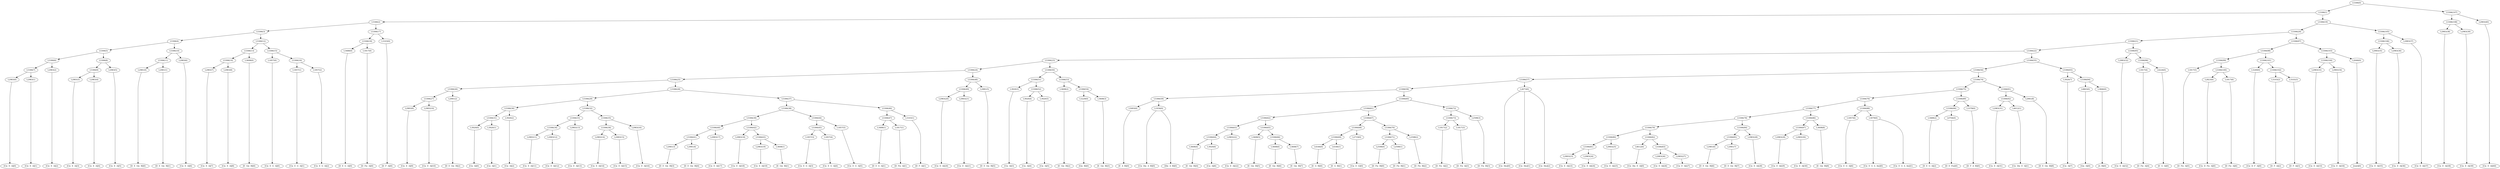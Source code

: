 digraph sample{
"L2983(0)"->"[Cis  E  A](0)"
"L2983(1)"->"[Cis  E  A](1)"
"L5306(7)"->"L2983(0)"
"L5306(7)"->"L2983(1)"
"L2983(2)"->"[Cis  E  A](2)"
"L5306(6)"->"L5306(7)"
"L5306(6)"->"L2983(2)"
"L2983(3)"->"[Cis  E  A](3)"
"L2983(4)"->"[Cis  E  A](4)"
"L5306(9)"->"L2983(3)"
"L5306(9)"->"L2983(4)"
"L2983(5)"->"[Cis  E  A](5)"
"L5306(8)"->"L5306(9)"
"L5306(8)"->"L2983(5)"
"L5306(5)"->"L5306(6)"
"L5306(5)"->"L5306(8)"
"L2981(0)"->"[D  E  Gis  B](0)"
"L2981(1)"->"[D  E  Gis  B](1)"
"L5306(11)"->"L2981(0)"
"L5306(11)"->"L2981(1)"
"L2983(6)"->"[Cis  E  A](6)"
"L5306(10)"->"L5306(11)"
"L5306(10)"->"L2983(6)"
"L5306(4)"->"L5306(5)"
"L5306(4)"->"L5306(10)"
"L2983(7)"->"[Cis  E  A](7)"
"L2983(8)"->"[Cis  E  A](8)"
"L5306(14)"->"L2983(7)"
"L5306(14)"->"L2983(8)"
"L3608(0)"->"[E  Gis  B](0)"
"L5306(13)"->"L5306(14)"
"L5306(13)"->"L3608(0)"
"L1857(0)"->"[Cis  E  G  A](0)"
"L1857(1)"->"[Cis  E  G  A](1)"
"L1857(2)"->"[Cis  E  G  A](2)"
"L5306(16)"->"L1857(1)"
"L5306(16)"->"L1857(2)"
"L5306(15)"->"L1857(0)"
"L5306(15)"->"L5306(16)"
"L5306(12)"->"L5306(13)"
"L5306(12)"->"L5306(15)"
"L5306(3)"->"L5306(4)"
"L5306(3)"->"L5306(12)"
"L3488(0)"->"[D  E  G  A](0)"
"L1817(0)"->"[D  Fis  A](0)"
"L5306(18)"->"L3488(0)"
"L5306(18)"->"L1817(0)"
"L3103(0)"->"[D  F  A](0)"
"L5306(17)"->"L5306(18)"
"L5306(17)"->"L3103(0)"
"L5306(2)"->"L5306(3)"
"L5306(2)"->"L5306(17)"
"L2983(9)"->"[Cis  E  A](9)"
"L2983(10)"->"[Cis  E  A](10)"
"L5306(27)"->"L2983(9)"
"L5306(27)"->"L2983(10)"
"L2981(2)"->"[D  E  Gis  B](2)"
"L5306(26)"->"L5306(27)"
"L5306(26)"->"L2981(2)"
"L3920(0)"->"[Cis  A](0)"
"L3920(1)"->"[Cis  A](1)"
"L5306(31)"->"L3920(0)"
"L5306(31)"->"L3920(1)"
"L3920(2)"->"[Cis  A](2)"
"L5306(30)"->"L5306(31)"
"L5306(30)"->"L3920(2)"
"L2983(11)"->"[Cis  E  A](11)"
"L2983(12)"->"[Cis  E  A](12)"
"L5306(34)"->"L2983(11)"
"L5306(34)"->"L2983(12)"
"L2983(13)"->"[Cis  E  A](13)"
"L5306(33)"->"L5306(34)"
"L5306(33)"->"L2983(13)"
"L2983(14)"->"[Cis  E  A](14)"
"L2983(15)"->"[Cis  E  A](15)"
"L5306(36)"->"L2983(14)"
"L5306(36)"->"L2983(15)"
"L2983(16)"->"[Cis  E  A](16)"
"L5306(35)"->"L5306(36)"
"L5306(35)"->"L2983(16)"
"L5306(32)"->"L5306(33)"
"L5306(32)"->"L5306(35)"
"L5306(29)"->"L5306(30)"
"L5306(29)"->"L5306(32)"
"L2981(3)"->"[D  E  Gis  B](3)"
"L2981(4)"->"[D  E  Gis  B](4)"
"L5306(41)"->"L2981(3)"
"L5306(41)"->"L2981(4)"
"L2983(17)"->"[Cis  E  A](17)"
"L5306(40)"->"L5306(41)"
"L5306(40)"->"L2983(17)"
"L2983(18)"->"[Cis  E  A](18)"
"L2983(19)"->"[Cis  E  A](19)"
"L3608(1)"->"[E  Gis  B](1)"
"L5306(43)"->"L2983(19)"
"L5306(43)"->"L3608(1)"
"L5306(42)"->"L2983(18)"
"L5306(42)"->"L5306(43)"
"L5306(39)"->"L5306(40)"
"L5306(39)"->"L5306(42)"
"L1857(3)"->"[Cis  E  G  A](3)"
"L1857(4)"->"[Cis  E  G  A](4)"
"L5306(45)"->"L1857(3)"
"L5306(45)"->"L1857(4)"
"L1857(5)"->"[Cis  E  G  A](5)"
"L5306(44)"->"L5306(45)"
"L5306(44)"->"L1857(5)"
"L5306(38)"->"L5306(39)"
"L5306(38)"->"L5306(44)"
"L3488(1)"->"[D  E  G  A](1)"
"L1817(1)"->"[D  Fis  A](1)"
"L5306(47)"->"L3488(1)"
"L5306(47)"->"L1817(1)"
"L3103(1)"->"[D  F  A](1)"
"L5306(46)"->"L5306(47)"
"L5306(46)"->"L3103(1)"
"L5306(37)"->"L5306(38)"
"L5306(37)"->"L5306(46)"
"L5306(28)"->"L5306(29)"
"L5306(28)"->"L5306(37)"
"L5306(25)"->"L5306(26)"
"L5306(25)"->"L5306(28)"
"L2983(20)"->"[Cis  E  A](20)"
"L2983(21)"->"[Cis  E  A](21)"
"L5306(49)"->"L2983(20)"
"L5306(49)"->"L2983(21)"
"L2981(5)"->"[D  E  Gis  B](5)"
"L5306(48)"->"L5306(49)"
"L5306(48)"->"L2981(5)"
"L5306(24)"->"L5306(25)"
"L5306(24)"->"L5306(48)"
"L3920(3)"->"[Cis  A](3)"
"L3920(4)"->"[Cis  A](4)"
"L3920(5)"->"[Cis  A](5)"
"L5306(52)"->"L3920(4)"
"L5306(52)"->"L3920(5)"
"L5306(51)"->"L3920(3)"
"L5306(51)"->"L5306(52)"
"L3608(2)"->"[E  Gis  B](2)"
"L3229(0)"->"[Gis  B](0)"
"L3608(3)"->"[E  Gis  B](3)"
"L5306(54)"->"L3229(0)"
"L5306(54)"->"L3608(3)"
"L5306(53)"->"L3608(2)"
"L5306(53)"->"L5306(54)"
"L5306(50)"->"L5306(51)"
"L5306(50)"->"L5306(53)"
"L5306(23)"->"L5306(24)"
"L5306(23)"->"L5306(50)"
"L5093(0)"->"[E  A  B](0)"
"L1934(0)"->"[Cis  Dis  A  B](0)"
"L1934(0)"->"[Dis  A  B](0)"
"L5306(59)"->"L5093(0)"
"L5306(59)"->"L1934(0)"
"L3608(4)"->"[E  Gis  B](4)"
"L3920(6)"->"[Cis  A](6)"
"L5306(64)"->"L3608(4)"
"L5306(64)"->"L3920(6)"
"L2983(22)"->"[Cis  E  A](22)"
"L5306(63)"->"L5306(64)"
"L5306(63)"->"L2983(22)"
"L3608(5)"->"[E  Gis  B](5)"
"L3608(6)"->"[E  Gis  B](6)"
"L3608(7)"->"[E  Gis  B](7)"
"L5306(66)"->"L3608(6)"
"L5306(66)"->"L3608(7)"
"L5306(65)"->"L3608(5)"
"L5306(65)"->"L5306(66)"
"L5306(62)"->"L5306(63)"
"L5306(62)"->"L5306(65)"
"L4166(0)"->"[E  G  B](0)"
"L4166(1)"->"[E  G  B](1)"
"L5306(69)"->"L4166(0)"
"L5306(69)"->"L4166(1)"
"L2719(0)"->"[Cis  E  G](0)"
"L5306(68)"->"L5306(69)"
"L5306(68)"->"L2719(0)"
"L2598(0)"->"[D  Fis  B](0)"
"L2598(1)"->"[D  Fis  B](1)"
"L5306(71)"->"L2598(0)"
"L5306(71)"->"L2598(1)"
"L2598(2)"->"[D  Fis  B](2)"
"L5306(70)"->"L5306(71)"
"L5306(70)"->"L2598(2)"
"L5306(67)"->"L5306(68)"
"L5306(67)"->"L5306(70)"
"L5306(61)"->"L5306(62)"
"L5306(61)"->"L5306(67)"
"L1817(2)"->"[D  Fis  A](2)"
"L1817(3)"->"[D  Fis  A](3)"
"L5306(73)"->"L1817(2)"
"L5306(73)"->"L1817(3)"
"L2598(3)"->"[D  Fis  B](3)"
"L5306(72)"->"L5306(73)"
"L5306(72)"->"L2598(3)"
"L5306(60)"->"L5306(61)"
"L5306(60)"->"L5306(72)"
"L5306(58)"->"L5306(59)"
"L5306(58)"->"L5306(60)"
"L2673(0)"->"[Cis  Dis](0)"
"L2673(0)"->"[Cis  Dis](1)"
"L2673(0)"->"[Cis  Dis](2)"
"L5306(57)"->"L5306(58)"
"L5306(57)"->"L2673(0)"
"L2983(23)"->"[Cis  E  A](23)"
"L2983(24)"->"[Cis  E  A](24)"
"L5306(81)"->"L2983(23)"
"L5306(81)"->"L2983(24)"
"L2983(25)"->"[Cis  E  A](25)"
"L5306(80)"->"L5306(81)"
"L5306(80)"->"L2983(25)"
"L4612(0)"->"[Cis  Dis  E  A](0)"
"L2983(26)"->"[Cis  E  A](26)"
"L2983(27)"->"[Cis  E  A](27)"
"L5306(83)"->"L2983(26)"
"L5306(83)"->"L2983(27)"
"L5306(82)"->"L4612(0)"
"L5306(82)"->"L5306(83)"
"L5306(79)"->"L5306(80)"
"L5306(79)"->"L5306(82)"
"L2981(6)"->"[D  E  Gis  B](6)"
"L2981(7)"->"[D  E  Gis  B](7)"
"L5306(85)"->"L2981(6)"
"L5306(85)"->"L2981(7)"
"L2983(28)"->"[Cis  E  A](28)"
"L5306(84)"->"L5306(85)"
"L5306(84)"->"L2983(28)"
"L5306(78)"->"L5306(79)"
"L5306(78)"->"L5306(84)"
"L2983(29)"->"[Cis  E  A](29)"
"L2983(30)"->"[Cis  E  A](30)"
"L5306(87)"->"L2983(29)"
"L5306(87)"->"L2983(30)"
"L3608(8)"->"[E  Gis  B](8)"
"L5306(86)"->"L5306(87)"
"L5306(86)"->"L3608(8)"
"L5306(77)"->"L5306(78)"
"L5306(77)"->"L5306(86)"
"L1857(6)"->"[Cis  E  G  A](6)"
"L3079(0)"->"[Cis  E  G  A  Ais](0)"
"L3079(0)"->"[Cis  E  G  A  Ais](1)"
"L5306(88)"->"L1857(6)"
"L5306(88)"->"L3079(0)"
"L5306(76)"->"L5306(77)"
"L5306(76)"->"L5306(88)"
"L3488(2)"->"[D  E  G  A](2)"
"L4704(0)"->"[D  E  Fis](0)"
"L5306(90)"->"L3488(2)"
"L5306(90)"->"L4704(0)"
"L3378(0)"->"[D  F  A  B](0)"
"L5306(89)"->"L5306(90)"
"L5306(89)"->"L3378(0)"
"L5306(75)"->"L5306(76)"
"L5306(75)"->"L5306(89)"
"L2983(31)"->"[Cis  E  A](31)"
"L4612(1)"->"[Cis  Dis  E  A](1)"
"L5306(92)"->"L2983(31)"
"L5306(92)"->"L4612(1)"
"L2981(8)"->"[D  E  Gis  B](8)"
"L5306(91)"->"L5306(92)"
"L5306(91)"->"L2981(8)"
"L5306(74)"->"L5306(75)"
"L5306(74)"->"L5306(91)"
"L5306(56)"->"L5306(57)"
"L5306(56)"->"L5306(74)"
"L3920(7)"->"[Cis  A](7)"
"L4863(0)"->"[Gis  A](0)"
"L3846(0)"->"[A  B](0)"
"L5306(94)"->"L4863(0)"
"L5306(94)"->"L3846(0)"
"L5306(93)"->"L3920(7)"
"L5306(93)"->"L5306(94)"
"L5306(55)"->"L5306(56)"
"L5306(55)"->"L5306(93)"
"L5306(22)"->"L5306(23)"
"L5306(22)"->"L5306(55)"
"L2983(32)"->"[Cis  E  A](32)"
"L1817(4)"->"[D  Fis  A](4)"
"L4224(0)"->"[E  G  A](0)"
"L5306(96)"->"L1817(4)"
"L5306(96)"->"L4224(0)"
"L5306(95)"->"L2983(32)"
"L5306(95)"->"L5306(96)"
"L5306(21)"->"L5306(22)"
"L5306(21)"->"L5306(95)"
"L1817(5)"->"[D  Fis  A](5)"
"L2823(0)"->"[Cis  D  Fis  A](0)"
"L1817(6)"->"[D  Fis  A](6)"
"L5306(100)"->"L2823(0)"
"L5306(100)"->"L1817(6)"
"L5306(99)"->"L1817(5)"
"L5306(99)"->"L5306(100)"
"L3249(0)"->"[Cis  D  F  A](0)"
"L3103(2)"->"[D  F  A](2)"
"L3103(3)"->"[D  F  A](3)"
"L5306(102)"->"L3103(2)"
"L5306(102)"->"L3103(3)"
"L5306(101)"->"L3249(0)"
"L5306(101)"->"L5306(102)"
"L5306(98)"->"L5306(99)"
"L5306(98)"->"L5306(101)"
"L2983(33)"->"[Cis  E  A](33)"
"L2983(34)"->"[Cis  E  A](34)"
"L5306(104)"->"L2983(33)"
"L5306(104)"->"L2983(34)"
"L2646(0)"->"[rest](0)"
"L5306(103)"->"L5306(104)"
"L5306(103)"->"L2646(0)"
"L5306(97)"->"L5306(98)"
"L5306(97)"->"L5306(103)"
"L5306(20)"->"L5306(21)"
"L5306(20)"->"L5306(97)"
"L2983(35)"->"[Cis  E  A](35)"
"L2983(36)"->"[Cis  E  A](36)"
"L5306(106)"->"L2983(35)"
"L5306(106)"->"L2983(36)"
"L2983(37)"->"[Cis  E  A](37)"
"L5306(105)"->"L5306(106)"
"L5306(105)"->"L2983(37)"
"L5306(19)"->"L5306(20)"
"L5306(19)"->"L5306(105)"
"L5306(1)"->"L5306(2)"
"L5306(1)"->"L5306(19)"
"L2983(38)"->"[Cis  E  A](38)"
"L2983(39)"->"[Cis  E  A](39)"
"L5306(108)"->"L2983(38)"
"L5306(108)"->"L2983(39)"
"L2983(40)"->"[Cis  E  A](40)"
"L5306(107)"->"L5306(108)"
"L5306(107)"->"L2983(40)"
"L5306(0)"->"L5306(1)"
"L5306(0)"->"L5306(107)"
{rank = min; "L5306(0)"}
{rank = same; "L5306(1)"; "L5306(107)";}
{rank = same; "L5306(2)"; "L5306(19)"; "L5306(108)"; "L2983(40)";}
{rank = same; "L5306(3)"; "L5306(17)"; "L5306(20)"; "L5306(105)"; "L2983(38)"; "L2983(39)";}
{rank = same; "L5306(4)"; "L5306(12)"; "L5306(18)"; "L3103(0)"; "L5306(21)"; "L5306(97)"; "L5306(106)"; "L2983(37)";}
{rank = same; "L5306(5)"; "L5306(10)"; "L5306(13)"; "L5306(15)"; "L3488(0)"; "L1817(0)"; "L5306(22)"; "L5306(95)"; "L5306(98)"; "L5306(103)"; "L2983(35)"; "L2983(36)";}
{rank = same; "L5306(6)"; "L5306(8)"; "L5306(11)"; "L2983(6)"; "L5306(14)"; "L3608(0)"; "L1857(0)"; "L5306(16)"; "L5306(23)"; "L5306(55)"; "L2983(32)"; "L5306(96)"; "L5306(99)"; "L5306(101)"; "L5306(104)"; "L2646(0)";}
{rank = same; "L5306(7)"; "L2983(2)"; "L5306(9)"; "L2983(5)"; "L2981(0)"; "L2981(1)"; "L2983(7)"; "L2983(8)"; "L1857(1)"; "L1857(2)"; "L5306(24)"; "L5306(50)"; "L5306(56)"; "L5306(93)"; "L1817(4)"; "L4224(0)"; "L1817(5)"; "L5306(100)"; "L3249(0)"; "L5306(102)"; "L2983(33)"; "L2983(34)";}
{rank = same; "L2983(0)"; "L2983(1)"; "L2983(3)"; "L2983(4)"; "L5306(25)"; "L5306(48)"; "L5306(51)"; "L5306(53)"; "L5306(57)"; "L5306(74)"; "L3920(7)"; "L5306(94)"; "L2823(0)"; "L1817(6)"; "L3103(2)"; "L3103(3)";}
{rank = same; "L5306(26)"; "L5306(28)"; "L5306(49)"; "L2981(5)"; "L3920(3)"; "L5306(52)"; "L3608(2)"; "L5306(54)"; "L5306(58)"; "L2673(0)"; "L5306(75)"; "L5306(91)"; "L4863(0)"; "L3846(0)";}
{rank = same; "L5306(27)"; "L2981(2)"; "L5306(29)"; "L5306(37)"; "L2983(20)"; "L2983(21)"; "L3920(4)"; "L3920(5)"; "L3229(0)"; "L3608(3)"; "L5306(59)"; "L5306(60)"; "L5306(76)"; "L5306(89)"; "L5306(92)"; "L2981(8)";}
{rank = same; "L2983(9)"; "L2983(10)"; "L5306(30)"; "L5306(32)"; "L5306(38)"; "L5306(46)"; "L5093(0)"; "L1934(0)"; "L5306(61)"; "L5306(72)"; "L5306(77)"; "L5306(88)"; "L5306(90)"; "L3378(0)"; "L2983(31)"; "L4612(1)";}
{rank = same; "L5306(31)"; "L3920(2)"; "L5306(33)"; "L5306(35)"; "L5306(39)"; "L5306(44)"; "L5306(47)"; "L3103(1)"; "L5306(62)"; "L5306(67)"; "L5306(73)"; "L2598(3)"; "L5306(78)"; "L5306(86)"; "L1857(6)"; "L3079(0)"; "L3488(2)"; "L4704(0)";}
{rank = same; "L3920(0)"; "L3920(1)"; "L5306(34)"; "L2983(13)"; "L5306(36)"; "L2983(16)"; "L5306(40)"; "L5306(42)"; "L5306(45)"; "L1857(5)"; "L3488(1)"; "L1817(1)"; "L5306(63)"; "L5306(65)"; "L5306(68)"; "L5306(70)"; "L1817(2)"; "L1817(3)"; "L5306(79)"; "L5306(84)"; "L5306(87)"; "L3608(8)";}
{rank = same; "L2983(11)"; "L2983(12)"; "L2983(14)"; "L2983(15)"; "L5306(41)"; "L2983(17)"; "L2983(18)"; "L5306(43)"; "L1857(3)"; "L1857(4)"; "L5306(64)"; "L2983(22)"; "L3608(5)"; "L5306(66)"; "L5306(69)"; "L2719(0)"; "L5306(71)"; "L2598(2)"; "L5306(80)"; "L5306(82)"; "L5306(85)"; "L2983(28)"; "L2983(29)"; "L2983(30)";}
{rank = same; "L2981(3)"; "L2981(4)"; "L2983(19)"; "L3608(1)"; "L3608(4)"; "L3920(6)"; "L3608(6)"; "L3608(7)"; "L4166(0)"; "L4166(1)"; "L2598(0)"; "L2598(1)"; "L5306(81)"; "L2983(25)"; "L4612(0)"; "L5306(83)"; "L2981(6)"; "L2981(7)";}
{rank = same; "L2983(23)"; "L2983(24)"; "L2983(26)"; "L2983(27)";}
{rank = max; "[A  B](0)"; "[Cis  A](0)"; "[Cis  A](1)"; "[Cis  A](2)"; "[Cis  A](3)"; "[Cis  A](4)"; "[Cis  A](5)"; "[Cis  A](6)"; "[Cis  A](7)"; "[Cis  D  F  A](0)"; "[Cis  D  Fis  A](0)"; "[Cis  Dis  A  B](0)"; "[Cis  Dis  E  A](0)"; "[Cis  Dis  E  A](1)"; "[Cis  Dis](0)"; "[Cis  Dis](1)"; "[Cis  Dis](2)"; "[Cis  E  A](0)"; "[Cis  E  A](1)"; "[Cis  E  A](10)"; "[Cis  E  A](11)"; "[Cis  E  A](12)"; "[Cis  E  A](13)"; "[Cis  E  A](14)"; "[Cis  E  A](15)"; "[Cis  E  A](16)"; "[Cis  E  A](17)"; "[Cis  E  A](18)"; "[Cis  E  A](19)"; "[Cis  E  A](2)"; "[Cis  E  A](20)"; "[Cis  E  A](21)"; "[Cis  E  A](22)"; "[Cis  E  A](23)"; "[Cis  E  A](24)"; "[Cis  E  A](25)"; "[Cis  E  A](26)"; "[Cis  E  A](27)"; "[Cis  E  A](28)"; "[Cis  E  A](29)"; "[Cis  E  A](3)"; "[Cis  E  A](30)"; "[Cis  E  A](31)"; "[Cis  E  A](32)"; "[Cis  E  A](33)"; "[Cis  E  A](34)"; "[Cis  E  A](35)"; "[Cis  E  A](36)"; "[Cis  E  A](37)"; "[Cis  E  A](38)"; "[Cis  E  A](39)"; "[Cis  E  A](4)"; "[Cis  E  A](40)"; "[Cis  E  A](5)"; "[Cis  E  A](6)"; "[Cis  E  A](7)"; "[Cis  E  A](8)"; "[Cis  E  A](9)"; "[Cis  E  G  A  Ais](0)"; "[Cis  E  G  A  Ais](1)"; "[Cis  E  G  A](0)"; "[Cis  E  G  A](1)"; "[Cis  E  G  A](2)"; "[Cis  E  G  A](3)"; "[Cis  E  G  A](4)"; "[Cis  E  G  A](5)"; "[Cis  E  G  A](6)"; "[Cis  E  G](0)"; "[D  E  Fis](0)"; "[D  E  G  A](0)"; "[D  E  G  A](1)"; "[D  E  G  A](2)"; "[D  E  Gis  B](0)"; "[D  E  Gis  B](1)"; "[D  E  Gis  B](2)"; "[D  E  Gis  B](3)"; "[D  E  Gis  B](4)"; "[D  E  Gis  B](5)"; "[D  E  Gis  B](6)"; "[D  E  Gis  B](7)"; "[D  E  Gis  B](8)"; "[D  F  A  B](0)"; "[D  F  A](0)"; "[D  F  A](1)"; "[D  F  A](2)"; "[D  F  A](3)"; "[D  Fis  A](0)"; "[D  Fis  A](1)"; "[D  Fis  A](2)"; "[D  Fis  A](3)"; "[D  Fis  A](4)"; "[D  Fis  A](5)"; "[D  Fis  A](6)"; "[D  Fis  B](0)"; "[D  Fis  B](1)"; "[D  Fis  B](2)"; "[D  Fis  B](3)"; "[Dis  A  B](0)"; "[E  A  B](0)"; "[E  G  A](0)"; "[E  G  B](0)"; "[E  G  B](1)"; "[E  Gis  B](0)"; "[E  Gis  B](1)"; "[E  Gis  B](2)"; "[E  Gis  B](3)"; "[E  Gis  B](4)"; "[E  Gis  B](5)"; "[E  Gis  B](6)"; "[E  Gis  B](7)"; "[E  Gis  B](8)"; "[Gis  A](0)"; "[Gis  B](0)"; "[rest](0)";}
}